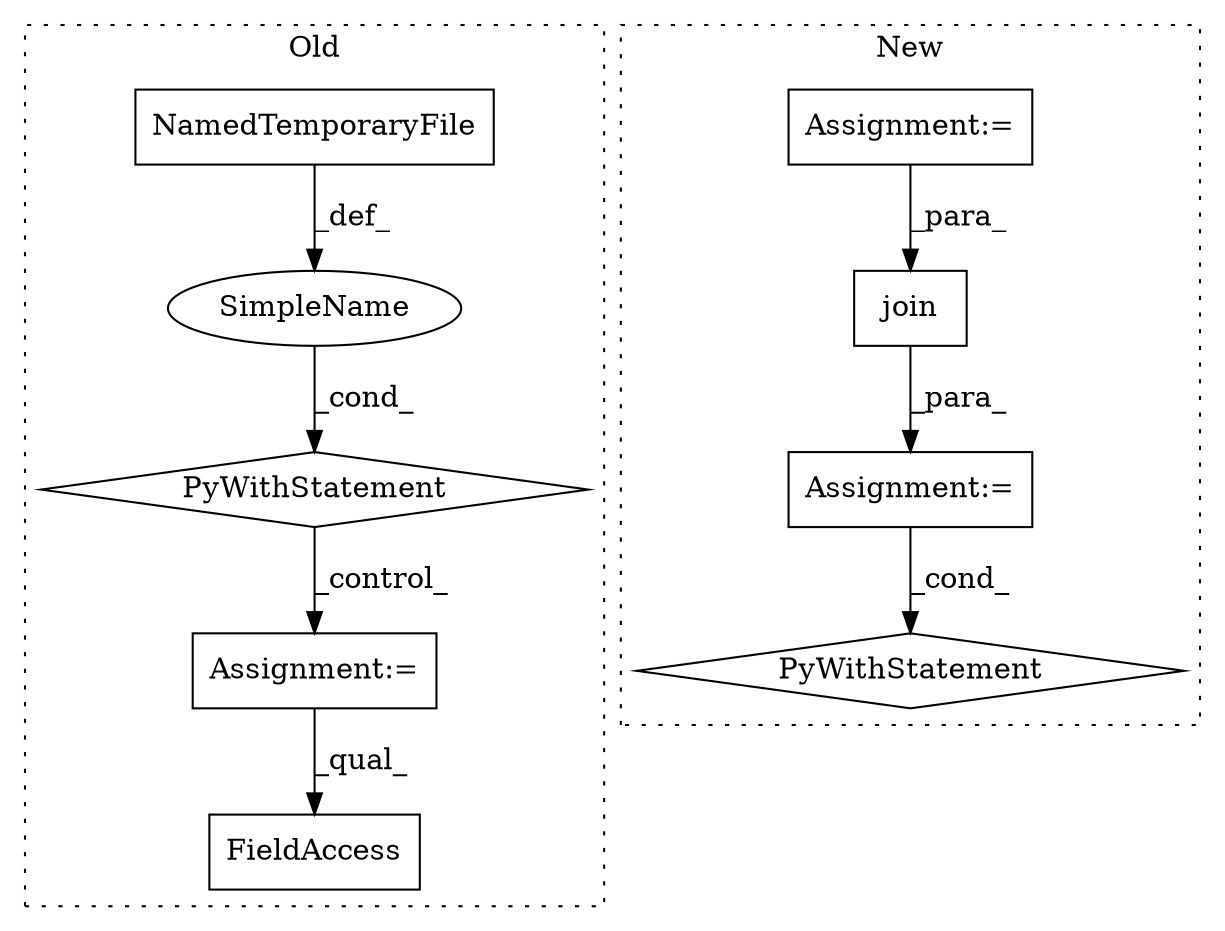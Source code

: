 digraph G {
subgraph cluster0 {
1 [label="NamedTemporaryFile" a="32" s="1458" l="20" shape="box"];
3 [label="PyWithStatement" a="104" s="1439,1478" l="10,2" shape="diamond"];
5 [label="SimpleName" a="42" s="" l="" shape="ellipse"];
6 [label="Assignment:=" a="7" s="1519" l="2" shape="box"];
8 [label="FieldAccess" a="22" s="1739" l="7" shape="box"];
label = "Old";
style="dotted";
}
subgraph cluster1 {
2 [label="join" a="32" s="1445,1575" l="14,-3" shape="box"];
4 [label="Assignment:=" a="7" s="1420" l="1" shape="box"];
7 [label="PyWithStatement" a="104" s="1704,1742" l="10,2" shape="diamond"];
9 [label="Assignment:=" a="7" s="1540" l="29" shape="box"];
label = "New";
style="dotted";
}
1 -> 5 [label="_def_"];
2 -> 4 [label="_para_"];
3 -> 6 [label="_control_"];
4 -> 7 [label="_cond_"];
5 -> 3 [label="_cond_"];
6 -> 8 [label="_qual_"];
9 -> 2 [label="_para_"];
}